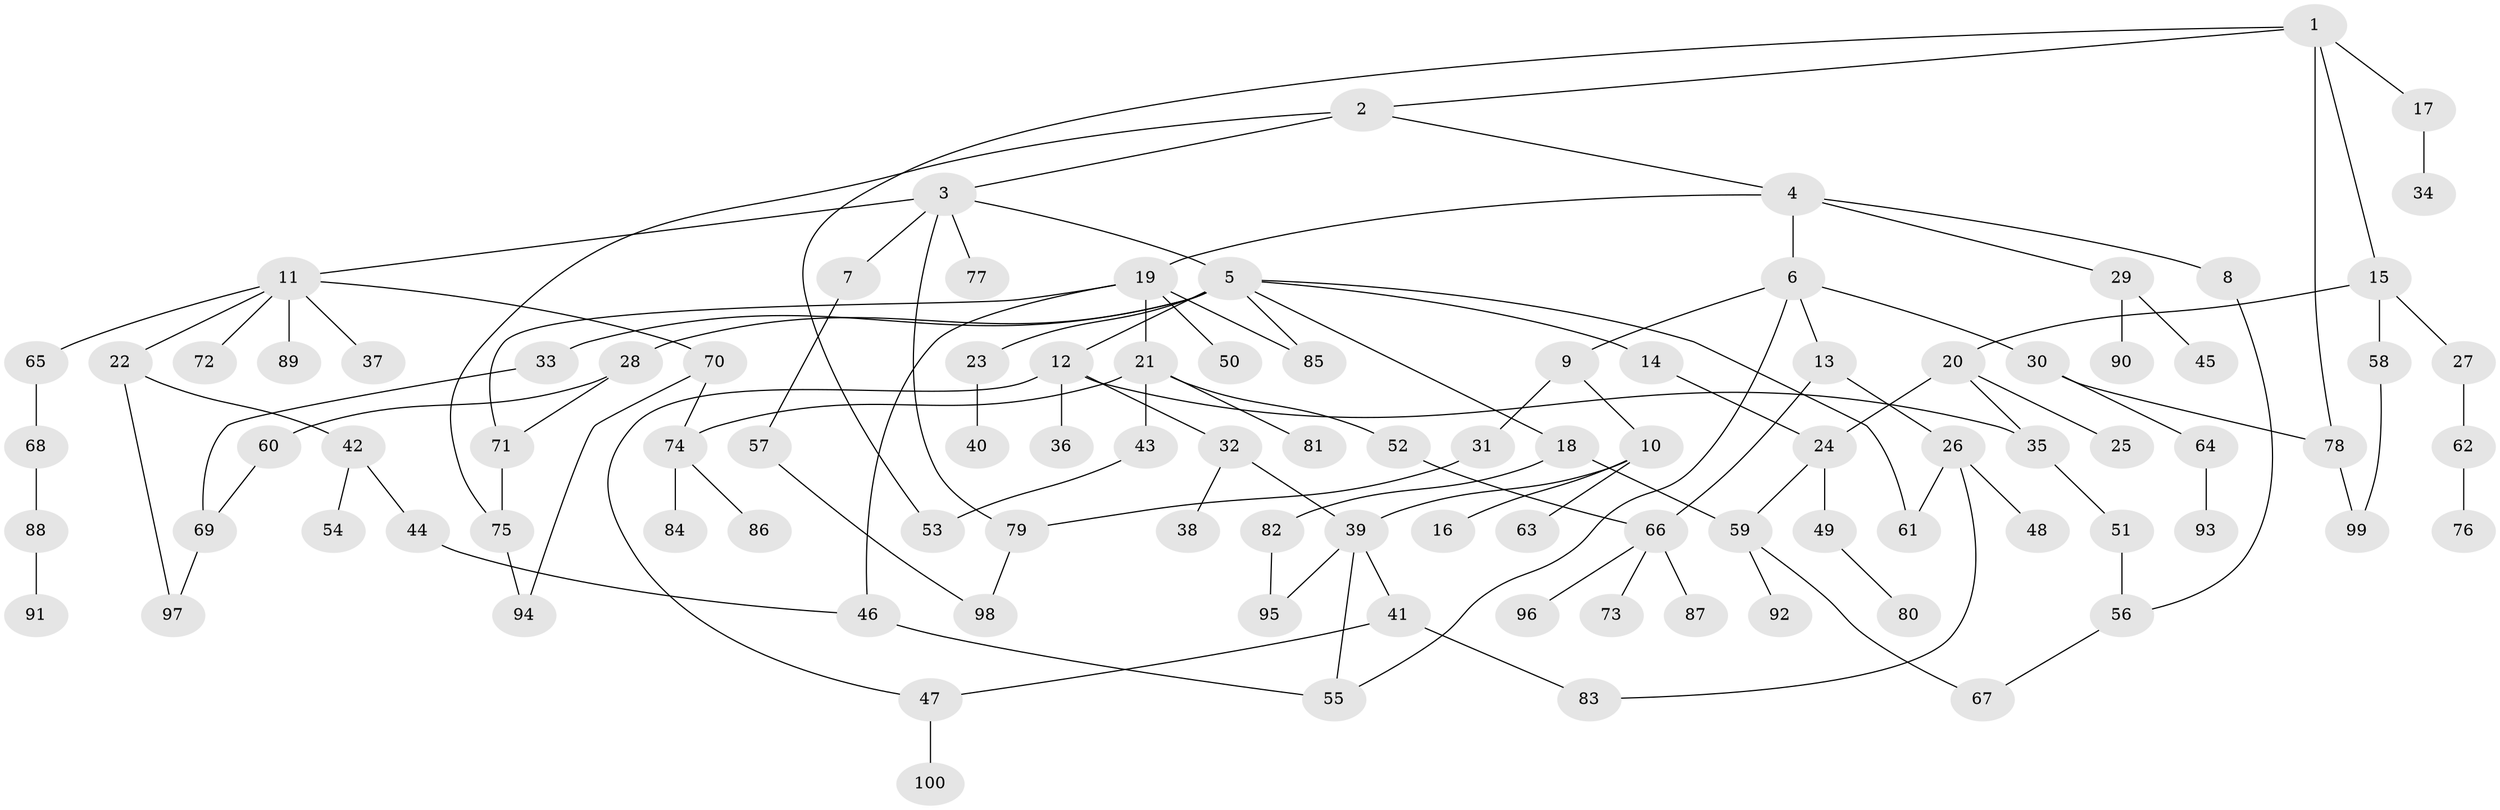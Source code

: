 // Generated by graph-tools (version 1.1) at 2025/11/02/21/25 10:11:06]
// undirected, 100 vertices, 125 edges
graph export_dot {
graph [start="1"]
  node [color=gray90,style=filled];
  1;
  2;
  3;
  4;
  5;
  6;
  7;
  8;
  9;
  10;
  11;
  12;
  13;
  14;
  15;
  16;
  17;
  18;
  19;
  20;
  21;
  22;
  23;
  24;
  25;
  26;
  27;
  28;
  29;
  30;
  31;
  32;
  33;
  34;
  35;
  36;
  37;
  38;
  39;
  40;
  41;
  42;
  43;
  44;
  45;
  46;
  47;
  48;
  49;
  50;
  51;
  52;
  53;
  54;
  55;
  56;
  57;
  58;
  59;
  60;
  61;
  62;
  63;
  64;
  65;
  66;
  67;
  68;
  69;
  70;
  71;
  72;
  73;
  74;
  75;
  76;
  77;
  78;
  79;
  80;
  81;
  82;
  83;
  84;
  85;
  86;
  87;
  88;
  89;
  90;
  91;
  92;
  93;
  94;
  95;
  96;
  97;
  98;
  99;
  100;
  1 -- 2;
  1 -- 15;
  1 -- 17;
  1 -- 53;
  1 -- 78;
  2 -- 3;
  2 -- 4;
  2 -- 75;
  3 -- 5;
  3 -- 7;
  3 -- 11;
  3 -- 77;
  3 -- 79;
  4 -- 6;
  4 -- 8;
  4 -- 19;
  4 -- 29;
  5 -- 12;
  5 -- 14;
  5 -- 18;
  5 -- 23;
  5 -- 28;
  5 -- 33;
  5 -- 61;
  5 -- 85;
  6 -- 9;
  6 -- 13;
  6 -- 30;
  6 -- 55;
  7 -- 57;
  8 -- 56;
  9 -- 10;
  9 -- 31;
  10 -- 16;
  10 -- 39;
  10 -- 63;
  11 -- 22;
  11 -- 37;
  11 -- 65;
  11 -- 70;
  11 -- 72;
  11 -- 89;
  12 -- 32;
  12 -- 36;
  12 -- 35;
  12 -- 47;
  13 -- 26;
  13 -- 66;
  14 -- 24;
  15 -- 20;
  15 -- 27;
  15 -- 58;
  17 -- 34;
  18 -- 82;
  18 -- 59;
  19 -- 21;
  19 -- 50;
  19 -- 85;
  19 -- 71;
  19 -- 46;
  20 -- 24;
  20 -- 25;
  20 -- 35;
  21 -- 43;
  21 -- 52;
  21 -- 81;
  21 -- 74;
  22 -- 42;
  22 -- 97;
  23 -- 40;
  24 -- 49;
  24 -- 59;
  26 -- 48;
  26 -- 61;
  26 -- 83;
  27 -- 62;
  28 -- 60;
  28 -- 71;
  29 -- 45;
  29 -- 90;
  30 -- 64;
  30 -- 78;
  31 -- 79;
  32 -- 38;
  32 -- 39;
  33 -- 69;
  35 -- 51;
  39 -- 41;
  39 -- 95;
  39 -- 55;
  41 -- 47;
  41 -- 83;
  42 -- 44;
  42 -- 54;
  43 -- 53;
  44 -- 46;
  46 -- 55;
  47 -- 100;
  49 -- 80;
  51 -- 56;
  52 -- 66;
  56 -- 67;
  57 -- 98;
  58 -- 99;
  59 -- 92;
  59 -- 67;
  60 -- 69;
  62 -- 76;
  64 -- 93;
  65 -- 68;
  66 -- 73;
  66 -- 87;
  66 -- 96;
  68 -- 88;
  69 -- 97;
  70 -- 74;
  70 -- 94;
  71 -- 75;
  74 -- 84;
  74 -- 86;
  75 -- 94;
  78 -- 99;
  79 -- 98;
  82 -- 95;
  88 -- 91;
}
